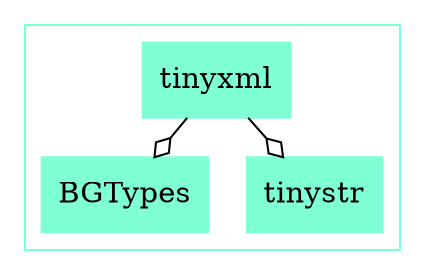 digraph{

	subgraph clusterF {
		node [shape = record];

		color = aquamarine
		BGTypes[label = BGTypes, style = filled, color = aquamarine];
		tinystr[label = tinystr, style = filled, color = aquamarine];
		tinyxml[label = tinyxml, style = filled, color = aquamarine];


		//------LAYOUT FOR SUBGRAPH------


		rankdir = BT; // Rank Direction Bottom to Top
		nodesep = 0.98; // Node Separation
		ranksep = 0.98; // Rank Separation


		//INHERITANCE//



		//COMPOSITION//


		tinyxml -> BGTypes [arrowhead=ediamond];
		tinyxml -> tinystr [arrowhead=ediamond];
	}//end subgraph F
}//end digraph